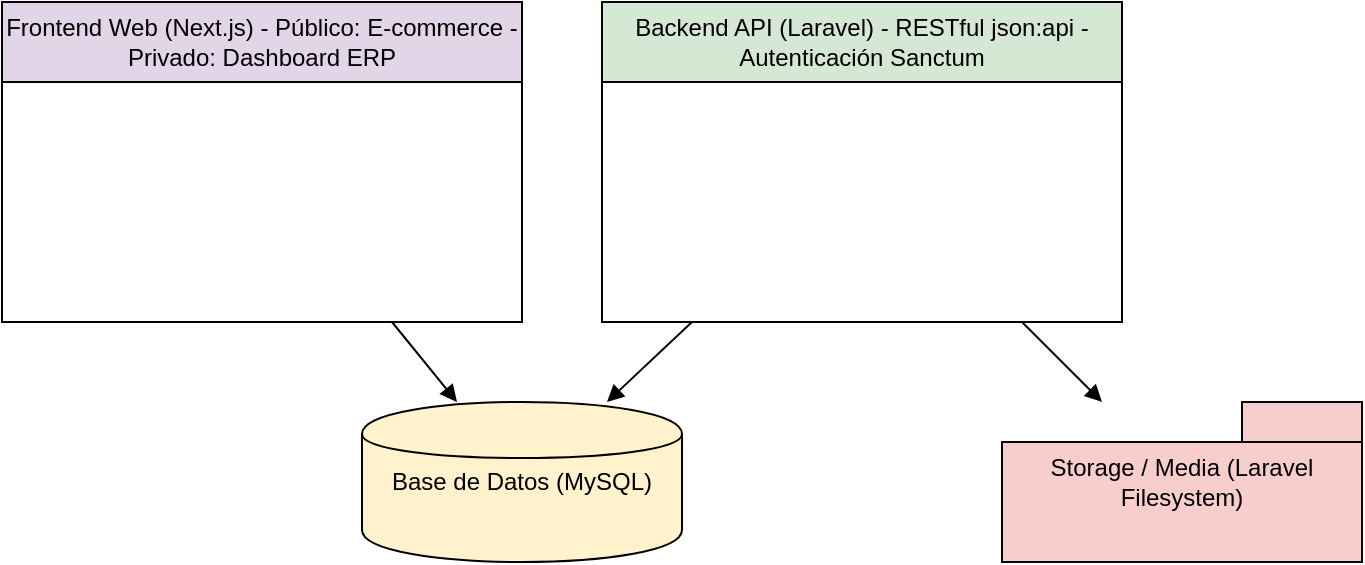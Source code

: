 <?xml version="1.0" encoding="UTF-8"?>
<!-- Archivo: C4_Containers_Level.drawio -->
<mxfile>
  <diagram name="Contenedores ERP LaborWasser" id="2">
    <mxGraphModel dx="1226" dy="683" grid="1" gridSize="10" guides="1" tooltips="1" connect="1" arrows="1" fold="1" page="1" pageScale="1" pageWidth="827" pageHeight="1169">
      <root>
        <mxCell id="0"/>
        <mxCell id="1" parent="0"/>

        <!-- Frontend Web -->
        <mxCell id="10" value="Frontend Web (Next.js)
- Público: E-commerce
- Privado: Dashboard ERP" style="shape=swimlane;whiteSpace=wrap;html=1;fillColor=#e1d5e7;" vertex="1" parent="1">
          <mxGeometry x="60" y="100" width="260" height="160" as="geometry"/>
        </mxCell>

        <!-- Backend API -->
        <mxCell id="20" value="Backend API (Laravel)
- RESTful json:api
- Autenticación Sanctum" style="shape=swimlane;whiteSpace=wrap;html=1;fillColor=#d5e8d4;" vertex="1" parent="1">
          <mxGeometry x="360" y="100" width="260" height="160" as="geometry"/>
        </mxCell>

        <!-- MySQL -->
        <mxCell id="30" value="Base de Datos (MySQL)" style="shape=cylinder;whiteSpace=wrap;html=1;fillColor=#fff2cc;" vertex="1" parent="1">
          <mxGeometry x="240" y="300" width="160" height="80" as="geometry"/>
        </mxCell>
        <mxCell id="31" style="endArrow=block;html=1;" edge="1" parent="1" source="10" target="30">
          <mxGeometry relative="1" as="geometry"/>
        </mxCell>
        <mxCell id="32" style="endArrow=block;html=1;" edge="1" parent="1" source="20" target="30">
          <mxGeometry relative="1" as="geometry"/>
        </mxCell>

        <!-- Media Storage -->
        <mxCell id="40" value="Storage / Media
(Laravel Filesystem)" style="shape=folder;whiteSpace=wrap;html=1;fillColor=#f8cecc;" vertex="1" parent="1">
          <mxGeometry x="560" y="300" width="180" height="80" as="geometry"/>
        </mxCell>
        <mxCell id="41" style="endArrow=block;html=1;" edge="1" parent="1" source="20" target="40">
          <mxGeometry relative="1" as="geometry"/>
        </mxCell>

      </root>
    </mxGraphModel>
  </diagram>
</mxfile>
